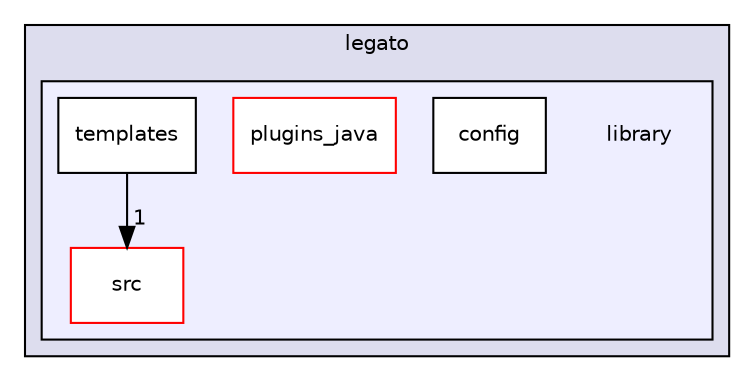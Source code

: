 digraph "C:/microchip/harmony3/gfx/middleware/legato/library" {
  compound=true
  node [ fontsize="10", fontname="Helvetica"];
  edge [ labelfontsize="10", labelfontname="Helvetica"];
  subgraph clusterdir_9cf0f24d1989eb4385e7a9dc62e972e5 {
    graph [ bgcolor="#ddddee", pencolor="black", label="legato" fontname="Helvetica", fontsize="10", URL="dir_9cf0f24d1989eb4385e7a9dc62e972e5.html"]
  subgraph clusterdir_e4a29d7a346fd77a9e794f22f754dab6 {
    graph [ bgcolor="#eeeeff", pencolor="black", label="" URL="dir_e4a29d7a346fd77a9e794f22f754dab6.html"];
    dir_e4a29d7a346fd77a9e794f22f754dab6 [shape=plaintext label="library"];
    dir_c09ac67e0940ba308781e2d3a97972a7 [shape=box label="config" color="black" fillcolor="white" style="filled" URL="dir_c09ac67e0940ba308781e2d3a97972a7.html"];
    dir_d7f7e60f4d97d69aaba63d8f2b76ed7f [shape=box label="plugins_java" color="red" fillcolor="white" style="filled" URL="dir_d7f7e60f4d97d69aaba63d8f2b76ed7f.html"];
    dir_adde1508f32a4a310fdcd2f341a8443f [shape=box label="src" color="red" fillcolor="white" style="filled" URL="dir_adde1508f32a4a310fdcd2f341a8443f.html"];
    dir_0953c38ed338548d562490147e6a16dc [shape=box label="templates" color="black" fillcolor="white" style="filled" URL="dir_0953c38ed338548d562490147e6a16dc.html"];
  }
  }
  dir_0953c38ed338548d562490147e6a16dc->dir_adde1508f32a4a310fdcd2f341a8443f [headlabel="1", labeldistance=1.5 headhref="dir_000119_000073.html"];
}
